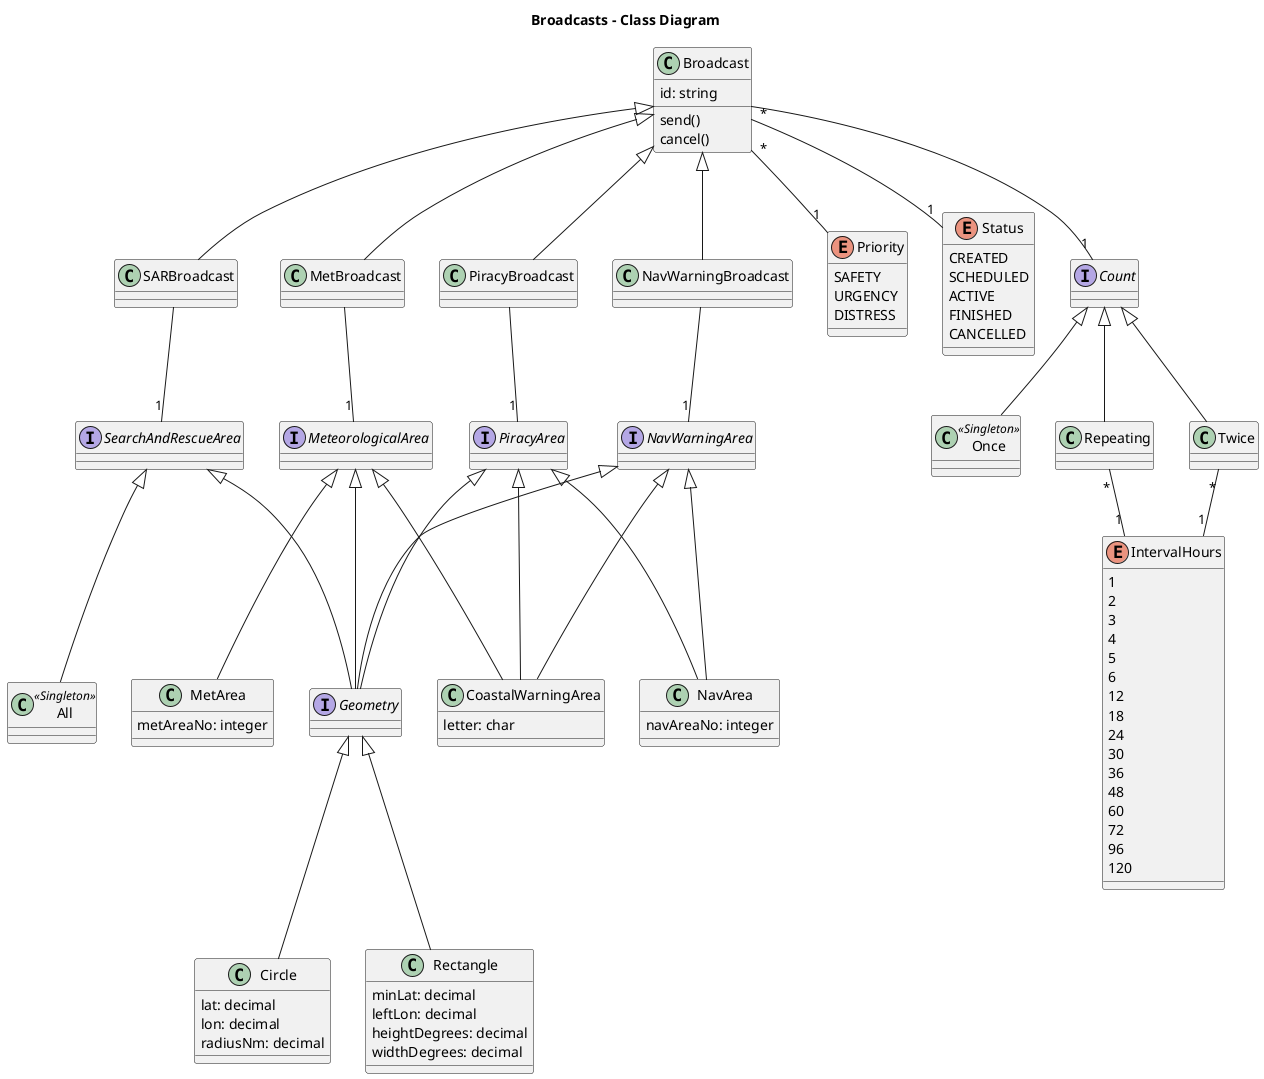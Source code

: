 @startuml

title Broadcasts - Class Diagram

class Broadcast {
  id: string
  send()
  cancel()
}
class SARBroadcast
class MetBroadcast
class NavWarningBroadcast
class PiracyBroadcast
enum Priority {
  SAFETY
  URGENCY
  DISTRESS
}
enum Status {
  CREATED
  SCHEDULED
  ACTIVE
  FINISHED
  CANCELLED
}
enum IntervalHours {
  1
  2
  3
  4
  5
  6
  12
  18
  24
  30
  36
  48
  60
  72
  96
  120
}

interface Count 
class Once <<Singleton>> 
class Twice
class Repeating

Broadcast -- "1" Count
Count <|-- Once
Count <|-- Twice
Count <|-- Repeating
Twice "*" -- "1" IntervalHours
Repeating "*" -- "1" IntervalHours

class MetArea {
  metAreaNo: integer
}
class NavArea {
  navAreaNo: integer
}
class CoastalWarningArea {
  letter: char
}
class Circle {
  lat: decimal
  lon: decimal
  radiusNm: decimal
}
class Rectangle {
  minLat: decimal
  leftLon: decimal
  heightDegrees: decimal
  widthDegrees: decimal
}
interface Geometry
class All <<Singleton>>
interface NavWarningArea
interface MeteorologicalArea
interface SearchAndRescueArea
interface PiracyArea

Geometry <|-- Circle
Geometry <|-- Rectangle

NavWarningArea <|-- NavArea
NavWarningArea <|-- CoastalWarningArea
NavWarningArea <|-- Geometry

MeteorologicalArea <|-- Geometry
MeteorologicalArea <|-- CoastalWarningArea
MeteorologicalArea <|-- MetArea

SearchAndRescueArea <|-- Geometry
SearchAndRescueArea <|-- All

PiracyArea <|-- Geometry
PiracyArea <|-- CoastalWarningArea
PiracyArea <|-- NavArea

Broadcast <|-- SARBroadcast
Broadcast <|-- MetBroadcast
Broadcast <|-- PiracyBroadcast
Broadcast <|-- NavWarningBroadcast

SARBroadcast  -- "1" SearchAndRescueArea
MetBroadcast  -- "1" MeteorologicalArea
NavWarningBroadcast  -- "1" NavWarningArea
PiracyBroadcast -- "1" PiracyArea

Broadcast "*" -- "1" Priority
Broadcast "*" -- "1" Status

@enduml
